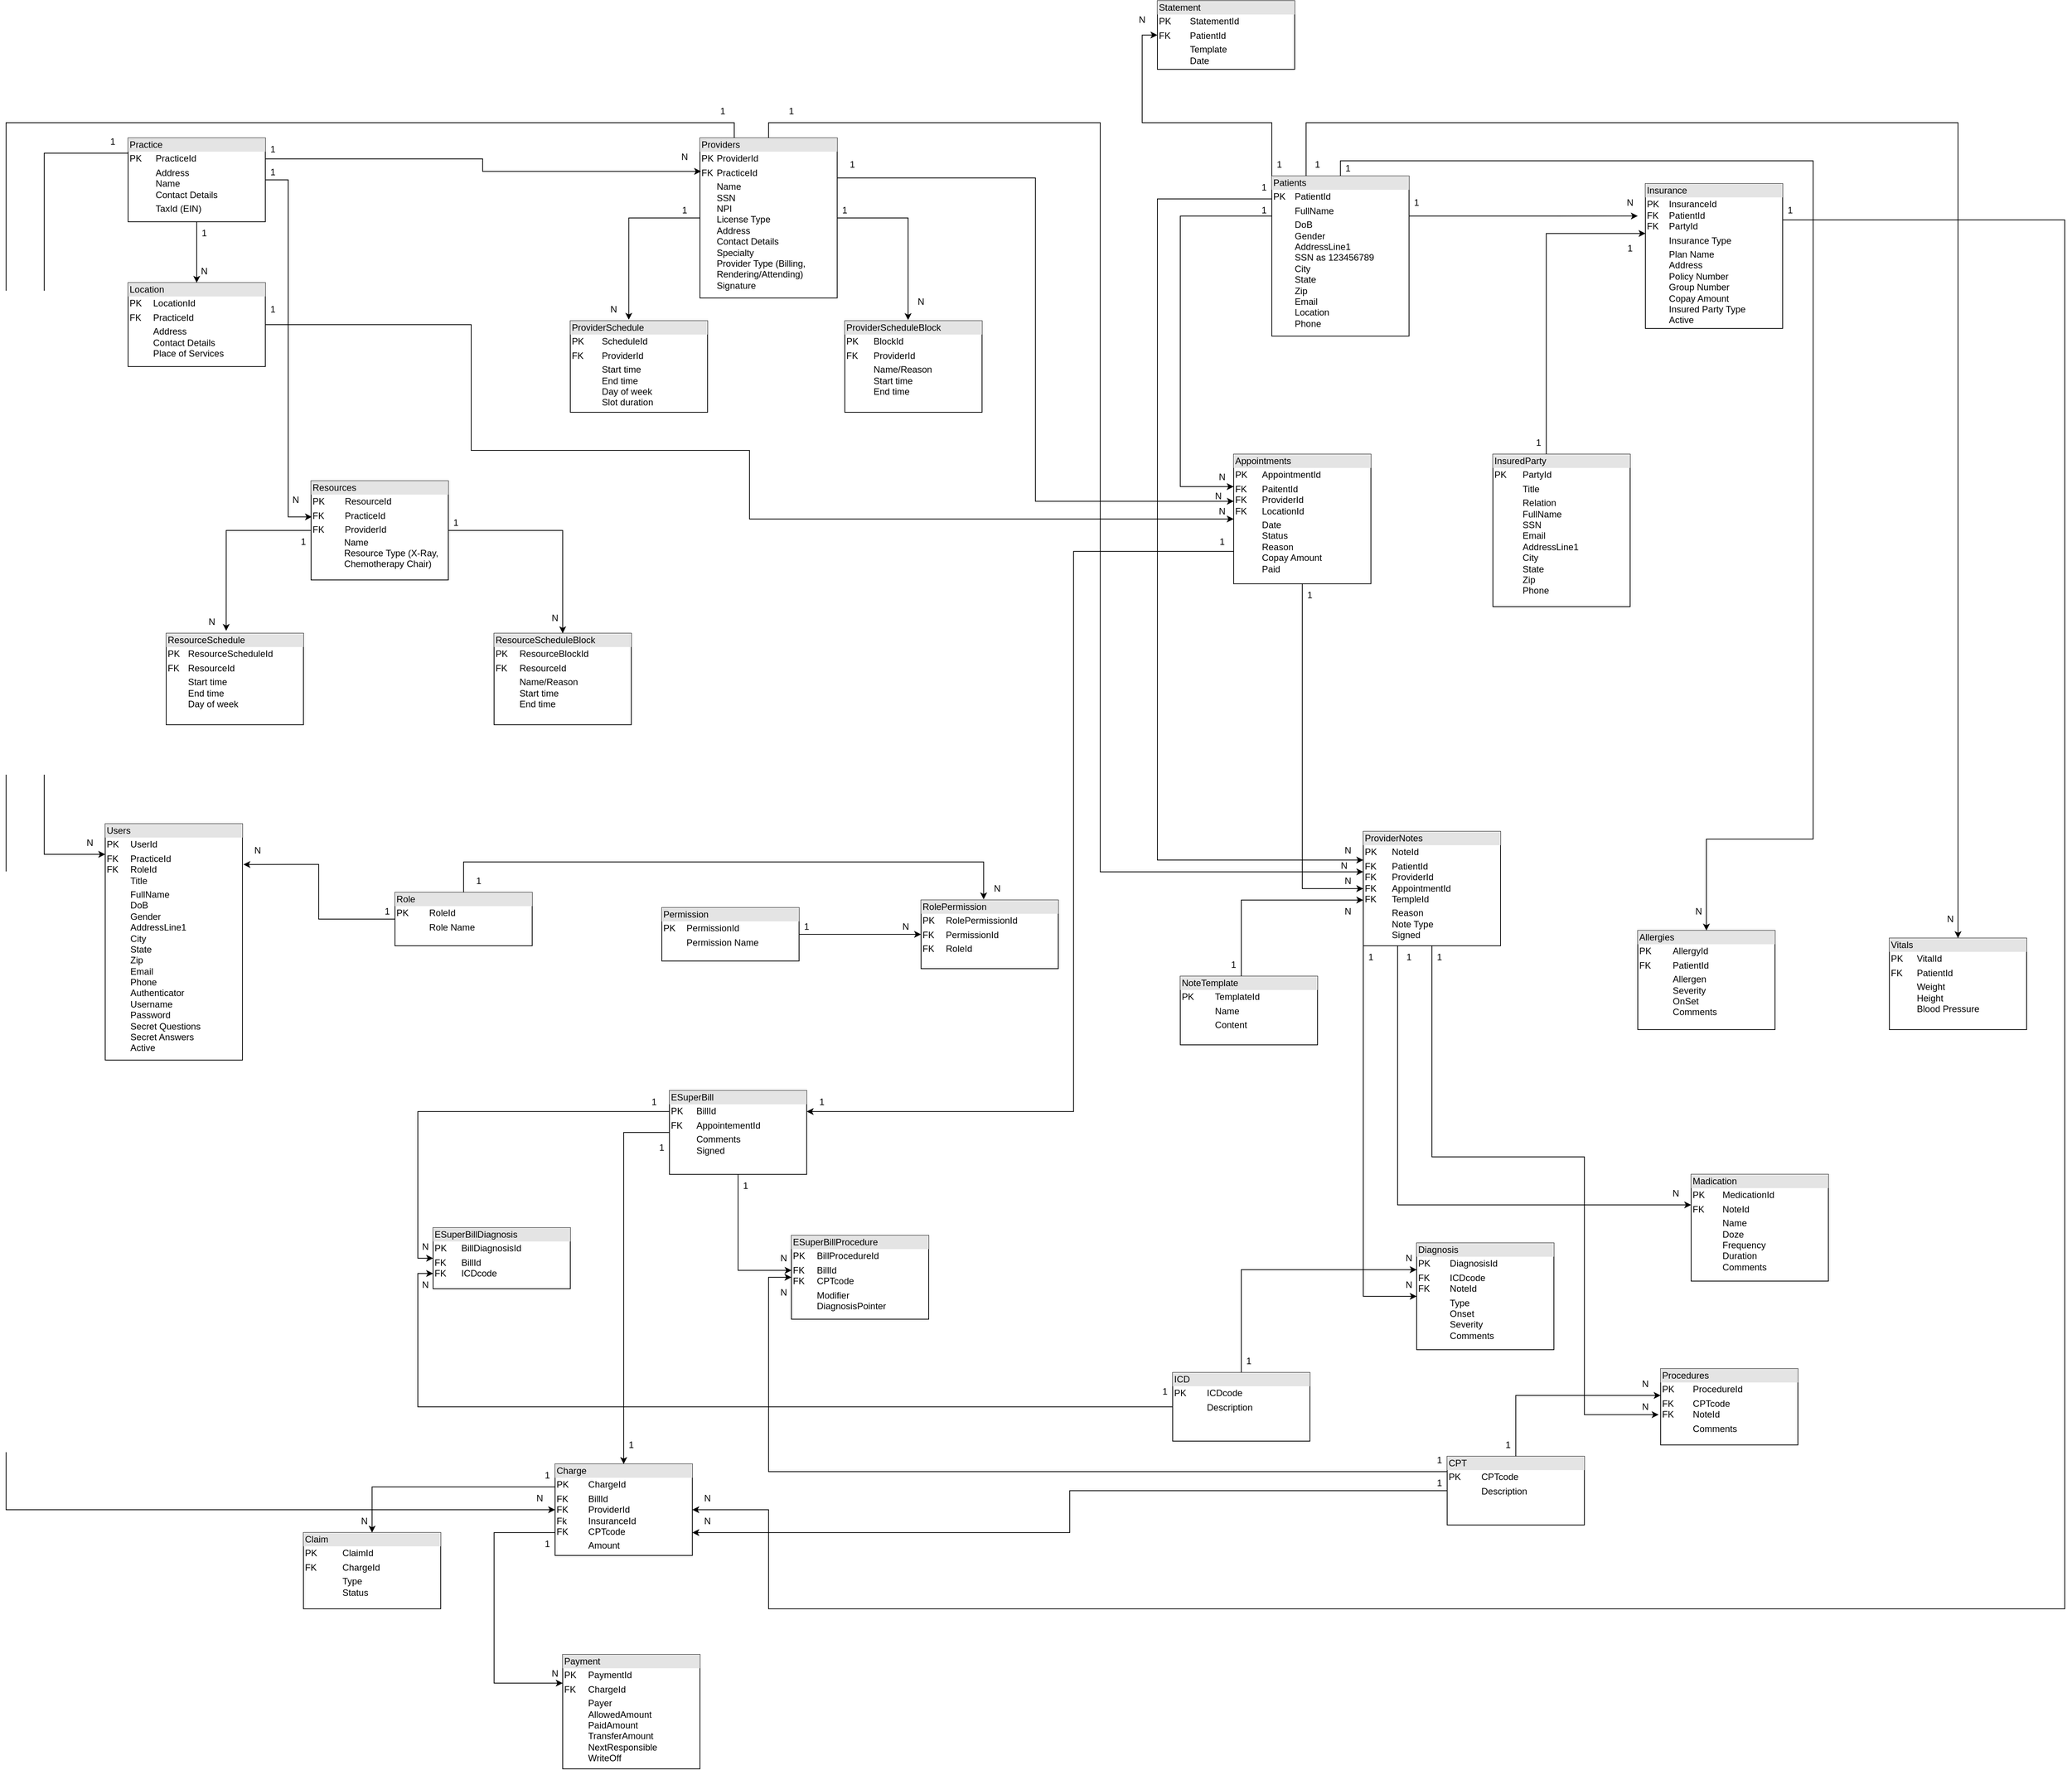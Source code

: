 <mxfile version="28.2.5">
  <diagram name="Page-1" id="KoWV9DS7NFQBK1prDdj2">
    <mxGraphModel dx="3204" dy="2464" grid="1" gridSize="10" guides="1" tooltips="1" connect="1" arrows="1" fold="1" page="1" pageScale="1" pageWidth="827" pageHeight="1169" math="0" shadow="0">
      <root>
        <mxCell id="0" />
        <mxCell id="1" parent="0" />
        <mxCell id="sqzP2XmTnSCcKkN_oTfY-53" value="" style="edgeStyle=orthogonalEdgeStyle;rounded=0;orthogonalLoop=1;jettySize=auto;html=1;" edge="1" parent="1" source="sqzP2XmTnSCcKkN_oTfY-4" target="sqzP2XmTnSCcKkN_oTfY-8">
          <mxGeometry relative="1" as="geometry" />
        </mxCell>
        <mxCell id="sqzP2XmTnSCcKkN_oTfY-65" style="edgeStyle=orthogonalEdgeStyle;rounded=0;orthogonalLoop=1;jettySize=auto;html=1;" edge="1" parent="1" source="sqzP2XmTnSCcKkN_oTfY-4">
          <mxGeometry relative="1" as="geometry">
            <mxPoint x="130" y="850" as="targetPoint" />
            <Array as="points">
              <mxPoint x="50" y="-70" />
              <mxPoint x="50" y="850" />
            </Array>
          </mxGeometry>
        </mxCell>
        <mxCell id="sqzP2XmTnSCcKkN_oTfY-4" value="&lt;div style=&quot;box-sizing: border-box; width: 100%; background: rgb(228, 228, 228); padding: 2px;&quot;&gt;Practice&lt;/div&gt;&lt;table style=&quot;width:100%;font-size:1em;&quot; cellpadding=&quot;2&quot; cellspacing=&quot;0&quot;&gt;&lt;tbody&gt;&lt;tr&gt;&lt;td&gt;PK&lt;/td&gt;&lt;td&gt;PracticeId&lt;/td&gt;&lt;/tr&gt;&lt;tr&gt;&lt;td&gt;&lt;br&gt;&lt;/td&gt;&lt;td&gt;Address&lt;br&gt;Name&lt;br&gt;Contact Details&lt;/td&gt;&lt;/tr&gt;&lt;tr&gt;&lt;td&gt;&lt;/td&gt;&lt;td&gt;TaxId (EIN)&lt;/td&gt;&lt;/tr&gt;&lt;/tbody&gt;&lt;/table&gt;" style="verticalAlign=top;align=left;overflow=fill;html=1;whiteSpace=wrap;" vertex="1" parent="1">
          <mxGeometry x="160" y="-90" width="180" height="110" as="geometry" />
        </mxCell>
        <mxCell id="sqzP2XmTnSCcKkN_oTfY-74" style="edgeStyle=orthogonalEdgeStyle;rounded=0;orthogonalLoop=1;jettySize=auto;html=1;entryX=0;entryY=0.5;entryDx=0;entryDy=0;" edge="1" parent="1" source="sqzP2XmTnSCcKkN_oTfY-8" target="sqzP2XmTnSCcKkN_oTfY-30">
          <mxGeometry relative="1" as="geometry">
            <Array as="points">
              <mxPoint x="610" y="155" />
              <mxPoint x="610" y="320" />
              <mxPoint x="975" y="320" />
              <mxPoint x="975" y="410" />
            </Array>
          </mxGeometry>
        </mxCell>
        <mxCell id="sqzP2XmTnSCcKkN_oTfY-8" value="&lt;div style=&quot;box-sizing: border-box; width: 100%; background: rgb(228, 228, 228); padding: 2px;&quot;&gt;Location&lt;/div&gt;&lt;table style=&quot;width:100%;font-size:1em;&quot; cellpadding=&quot;2&quot; cellspacing=&quot;0&quot;&gt;&lt;tbody&gt;&lt;tr&gt;&lt;td&gt;PK&lt;/td&gt;&lt;td&gt;LocationId&lt;/td&gt;&lt;/tr&gt;&lt;tr&gt;&lt;td&gt;FK&lt;/td&gt;&lt;td&gt;PracticeId&lt;/td&gt;&lt;/tr&gt;&lt;tr&gt;&lt;td&gt;&lt;/td&gt;&lt;td&gt;Address&lt;br&gt;Contact Details&lt;br&gt;Place of Services&lt;/td&gt;&lt;/tr&gt;&lt;/tbody&gt;&lt;/table&gt;" style="verticalAlign=top;align=left;overflow=fill;html=1;whiteSpace=wrap;" vertex="1" parent="1">
          <mxGeometry x="160" y="100" width="180" height="110" as="geometry" />
        </mxCell>
        <mxCell id="sqzP2XmTnSCcKkN_oTfY-56" style="edgeStyle=orthogonalEdgeStyle;rounded=0;orthogonalLoop=1;jettySize=auto;html=1;" edge="1" parent="1" source="sqzP2XmTnSCcKkN_oTfY-9" target="sqzP2XmTnSCcKkN_oTfY-19">
          <mxGeometry relative="1" as="geometry" />
        </mxCell>
        <mxCell id="sqzP2XmTnSCcKkN_oTfY-9" value="&lt;div style=&quot;box-sizing: border-box; width: 100%; background: rgb(228, 228, 228); padding: 2px;&quot;&gt;Resources&lt;/div&gt;&lt;table style=&quot;width:100%;font-size:1em;&quot; cellpadding=&quot;2&quot; cellspacing=&quot;0&quot;&gt;&lt;tbody&gt;&lt;tr&gt;&lt;td&gt;PK&lt;/td&gt;&lt;td&gt;ResourceId&lt;/td&gt;&lt;/tr&gt;&lt;tr&gt;&lt;td&gt;FK&lt;/td&gt;&lt;td&gt;PracticeId&lt;/td&gt;&lt;/tr&gt;&lt;tr&gt;&lt;td&gt;FK&lt;/td&gt;&lt;td&gt;ProviderId&lt;/td&gt;&lt;/tr&gt;&lt;/tbody&gt;&lt;/table&gt;&amp;nbsp; &amp;nbsp; &amp;nbsp; &amp;nbsp; &amp;nbsp; &amp;nbsp; &amp;nbsp;Name&lt;div&gt;&amp;nbsp; &amp;nbsp; &amp;nbsp; &amp;nbsp; &amp;nbsp; &amp;nbsp; &amp;nbsp;Resource Type (X-Ray,&lt;br&gt;&amp;nbsp; &amp;nbsp; &amp;nbsp; &amp;nbsp; &amp;nbsp; &amp;nbsp; &amp;nbsp;Chemotherapy Chair)&lt;/div&gt;" style="verticalAlign=top;align=left;overflow=fill;html=1;whiteSpace=wrap;" vertex="1" parent="1">
          <mxGeometry x="400" y="360" width="180" height="130" as="geometry" />
        </mxCell>
        <mxCell id="sqzP2XmTnSCcKkN_oTfY-111" style="edgeStyle=orthogonalEdgeStyle;rounded=0;orthogonalLoop=1;jettySize=auto;html=1;exitX=0.25;exitY=0;exitDx=0;exitDy=0;entryX=0;entryY=0.5;entryDx=0;entryDy=0;" edge="1" parent="1" source="sqzP2XmTnSCcKkN_oTfY-10" target="sqzP2XmTnSCcKkN_oTfY-48">
          <mxGeometry relative="1" as="geometry">
            <Array as="points">
              <mxPoint x="955" y="-110" />
              <mxPoint y="-110" />
              <mxPoint y="1710" />
            </Array>
          </mxGeometry>
        </mxCell>
        <mxCell id="sqzP2XmTnSCcKkN_oTfY-10" value="&lt;div style=&quot;box-sizing: border-box; width: 100%; background: rgb(228, 228, 228); padding: 2px;&quot;&gt;Providers&lt;/div&gt;&lt;table style=&quot;width:100%;font-size:1em;&quot; cellpadding=&quot;2&quot; cellspacing=&quot;0&quot;&gt;&lt;tbody&gt;&lt;tr&gt;&lt;td&gt;PK&lt;/td&gt;&lt;td&gt;ProviderId&lt;/td&gt;&lt;/tr&gt;&lt;tr&gt;&lt;td&gt;FK&lt;/td&gt;&lt;td&gt;PracticeId&lt;/td&gt;&lt;/tr&gt;&lt;tr&gt;&lt;td&gt;&lt;br&gt;&lt;/td&gt;&lt;td&gt;Name&lt;br&gt;SSN&lt;br&gt;NPI&lt;br&gt;License Type&lt;br&gt;Address&lt;br&gt;Contact Details&lt;br&gt;Specialty&lt;br&gt;Provider Type (Billing, &lt;br&gt;Rendering/Attending)&lt;br&gt;Signature&lt;br&gt;&lt;table style=&quot;font-size: 1em; width: 180px;&quot; cellpadding=&quot;2&quot; cellspacing=&quot;0&quot;&gt;&lt;tbody&gt;&lt;tr&gt;&lt;td&gt;&lt;br&gt;&lt;/td&gt;&lt;/tr&gt;&lt;tr&gt;&lt;td&gt;&lt;/td&gt;&lt;td&gt;&lt;br&gt;&lt;/td&gt;&lt;/tr&gt;&lt;/tbody&gt;&lt;/table&gt;&lt;/td&gt;&lt;/tr&gt;&lt;/tbody&gt;&lt;/table&gt;" style="verticalAlign=top;align=left;overflow=fill;html=1;whiteSpace=wrap;" vertex="1" parent="1">
          <mxGeometry x="910" y="-90" width="180" height="210" as="geometry" />
        </mxCell>
        <mxCell id="sqzP2XmTnSCcKkN_oTfY-12" value="&lt;div style=&quot;box-sizing: border-box; width: 100%; background: rgb(228, 228, 228); padding: 2px;&quot;&gt;ProviderSchedule&lt;/div&gt;&lt;table style=&quot;width:100%;font-size:1em;&quot; cellpadding=&quot;2&quot; cellspacing=&quot;0&quot;&gt;&lt;tbody&gt;&lt;tr&gt;&lt;td&gt;PK&lt;/td&gt;&lt;td&gt;ScheduleId&lt;/td&gt;&lt;/tr&gt;&lt;tr&gt;&lt;td&gt;FK&lt;/td&gt;&lt;td&gt;ProviderId&lt;/td&gt;&lt;/tr&gt;&lt;tr&gt;&lt;td&gt;&lt;/td&gt;&lt;td&gt;Start time&lt;br&gt;End time&lt;br&gt;Day of week&lt;br&gt;Slot duration&lt;br&gt;&lt;br&gt;&lt;/td&gt;&lt;/tr&gt;&lt;/tbody&gt;&lt;/table&gt;" style="verticalAlign=top;align=left;overflow=fill;html=1;whiteSpace=wrap;" vertex="1" parent="1">
          <mxGeometry x="740" y="150" width="180" height="120" as="geometry" />
        </mxCell>
        <mxCell id="sqzP2XmTnSCcKkN_oTfY-13" value="&lt;div style=&quot;box-sizing: border-box; width: 100%; background: rgb(228, 228, 228); padding: 2px;&quot;&gt;ProviderScheduleBlock&lt;/div&gt;&lt;table style=&quot;width:100%;font-size:1em;&quot; cellpadding=&quot;2&quot; cellspacing=&quot;0&quot;&gt;&lt;tbody&gt;&lt;tr&gt;&lt;td&gt;PK&lt;/td&gt;&lt;td&gt;BlockId&lt;/td&gt;&lt;/tr&gt;&lt;tr&gt;&lt;td&gt;FK&lt;/td&gt;&lt;td&gt;ProviderId&lt;/td&gt;&lt;/tr&gt;&lt;tr&gt;&lt;td&gt;&lt;/td&gt;&lt;td&gt;Name/Reason&lt;br&gt;Start time&lt;br&gt;End time&lt;br&gt;&lt;br&gt;&lt;/td&gt;&lt;/tr&gt;&lt;/tbody&gt;&lt;/table&gt;" style="verticalAlign=top;align=left;overflow=fill;html=1;whiteSpace=wrap;" vertex="1" parent="1">
          <mxGeometry x="1100" y="150" width="180" height="120" as="geometry" />
        </mxCell>
        <mxCell id="sqzP2XmTnSCcKkN_oTfY-14" value="&lt;div style=&quot;box-sizing: border-box; width: 100%; background: rgb(228, 228, 228); padding: 2px;&quot;&gt;ResourceSchedule&lt;/div&gt;&lt;table style=&quot;width:100%;font-size:1em;&quot; cellpadding=&quot;2&quot; cellspacing=&quot;0&quot;&gt;&lt;tbody&gt;&lt;tr&gt;&lt;td&gt;PK&lt;/td&gt;&lt;td&gt;ResourceScheduleId&lt;/td&gt;&lt;/tr&gt;&lt;tr&gt;&lt;td&gt;FK&lt;/td&gt;&lt;td&gt;ResourceId&lt;/td&gt;&lt;/tr&gt;&lt;tr&gt;&lt;td&gt;&lt;/td&gt;&lt;td&gt;Start time&lt;br&gt;End time&lt;br&gt;Day of week&lt;br&gt;&lt;br&gt;&lt;/td&gt;&lt;/tr&gt;&lt;/tbody&gt;&lt;/table&gt;" style="verticalAlign=top;align=left;overflow=fill;html=1;whiteSpace=wrap;" vertex="1" parent="1">
          <mxGeometry x="210" y="560" width="180" height="120" as="geometry" />
        </mxCell>
        <mxCell id="sqzP2XmTnSCcKkN_oTfY-19" value="&lt;div style=&quot;box-sizing: border-box; width: 100%; background: rgb(228, 228, 228); padding: 2px;&quot;&gt;ResourceScheduleBlock&lt;/div&gt;&lt;table style=&quot;width:100%;font-size:1em;&quot; cellpadding=&quot;2&quot; cellspacing=&quot;0&quot;&gt;&lt;tbody&gt;&lt;tr&gt;&lt;td&gt;PK&lt;/td&gt;&lt;td&gt;ResourceBlockId&lt;/td&gt;&lt;/tr&gt;&lt;tr&gt;&lt;td&gt;FK&lt;/td&gt;&lt;td&gt;ResourceId&lt;/td&gt;&lt;/tr&gt;&lt;tr&gt;&lt;td&gt;&lt;/td&gt;&lt;td&gt;Name/Reason&lt;br&gt;Start time&lt;br&gt;End time&lt;br&gt;&lt;br&gt;&lt;/td&gt;&lt;/tr&gt;&lt;/tbody&gt;&lt;/table&gt;" style="verticalAlign=top;align=left;overflow=fill;html=1;whiteSpace=wrap;" vertex="1" parent="1">
          <mxGeometry x="640" y="560" width="180" height="120" as="geometry" />
        </mxCell>
        <mxCell id="sqzP2XmTnSCcKkN_oTfY-20" value="&lt;div style=&quot;box-sizing: border-box; width: 100%; background: rgb(228, 228, 228); padding: 2px;&quot;&gt;Role&lt;/div&gt;&lt;table style=&quot;width:100%;font-size:1em;&quot; cellpadding=&quot;2&quot; cellspacing=&quot;0&quot;&gt;&lt;tbody&gt;&lt;tr&gt;&lt;td&gt;PK&lt;/td&gt;&lt;td&gt;RoleId&lt;/td&gt;&lt;/tr&gt;&lt;tr&gt;&lt;td&gt;&lt;br&gt;&lt;/td&gt;&lt;td&gt;Role Name&lt;/td&gt;&lt;/tr&gt;&lt;tr&gt;&lt;td&gt;&lt;/td&gt;&lt;td&gt;&lt;br&gt;&lt;/td&gt;&lt;/tr&gt;&lt;/tbody&gt;&lt;/table&gt;" style="verticalAlign=top;align=left;overflow=fill;html=1;whiteSpace=wrap;" vertex="1" parent="1">
          <mxGeometry x="510" y="900" width="180" height="70" as="geometry" />
        </mxCell>
        <mxCell id="sqzP2XmTnSCcKkN_oTfY-24" value="&lt;div style=&quot;box-sizing: border-box; width: 100%; background: rgb(228, 228, 228); padding: 2px;&quot;&gt;Users&lt;/div&gt;&lt;table style=&quot;width:100%;font-size:1em;&quot; cellpadding=&quot;2&quot; cellspacing=&quot;0&quot;&gt;&lt;tbody&gt;&lt;tr&gt;&lt;td&gt;PK&lt;/td&gt;&lt;td&gt;UserId&lt;br&gt;&lt;/td&gt;&lt;/tr&gt;&lt;tr&gt;&lt;td&gt;FK&lt;br&gt;FK&lt;br&gt;&lt;br&gt;&lt;/td&gt;&lt;td&gt;PracticeId&lt;br&gt;RoleId&lt;br&gt;Title&lt;/td&gt;&lt;/tr&gt;&lt;tr&gt;&lt;td&gt;&lt;/td&gt;&lt;td&gt;FullName&lt;br&gt;DoB&lt;br&gt;Gender&lt;br&gt;AddressLine1&lt;br&gt;City&lt;br&gt;State&lt;br&gt;Zip&lt;br&gt;Email&lt;br&gt;Phone&lt;br&gt;Authenticator&lt;br&gt;Username&lt;br&gt;Password&lt;br&gt;Secret Questions&lt;br&gt;Secret Answers&lt;br&gt;Active&lt;br&gt;&lt;br&gt;&lt;/td&gt;&lt;/tr&gt;&lt;/tbody&gt;&lt;/table&gt;" style="verticalAlign=top;align=left;overflow=fill;html=1;whiteSpace=wrap;" vertex="1" parent="1">
          <mxGeometry x="130" y="810" width="180" height="310" as="geometry" />
        </mxCell>
        <mxCell id="sqzP2XmTnSCcKkN_oTfY-59" style="edgeStyle=orthogonalEdgeStyle;rounded=0;orthogonalLoop=1;jettySize=auto;html=1;entryX=0;entryY=0.5;entryDx=0;entryDy=0;" edge="1" parent="1" source="sqzP2XmTnSCcKkN_oTfY-25" target="sqzP2XmTnSCcKkN_oTfY-26">
          <mxGeometry relative="1" as="geometry" />
        </mxCell>
        <mxCell id="sqzP2XmTnSCcKkN_oTfY-25" value="&lt;div style=&quot;box-sizing: border-box; width: 100%; background: rgb(228, 228, 228); padding: 2px;&quot;&gt;Permission&lt;/div&gt;&lt;table style=&quot;width:100%;font-size:1em;&quot; cellpadding=&quot;2&quot; cellspacing=&quot;0&quot;&gt;&lt;tbody&gt;&lt;tr&gt;&lt;td&gt;PK&lt;/td&gt;&lt;td&gt;PermissionId&lt;/td&gt;&lt;/tr&gt;&lt;tr&gt;&lt;td&gt;&lt;br&gt;&lt;/td&gt;&lt;td&gt;Permission Name&lt;/td&gt;&lt;/tr&gt;&lt;tr&gt;&lt;td&gt;&lt;/td&gt;&lt;td&gt;&lt;br&gt;&lt;/td&gt;&lt;/tr&gt;&lt;/tbody&gt;&lt;/table&gt;" style="verticalAlign=top;align=left;overflow=fill;html=1;whiteSpace=wrap;" vertex="1" parent="1">
          <mxGeometry x="860" y="920" width="180" height="70" as="geometry" />
        </mxCell>
        <mxCell id="sqzP2XmTnSCcKkN_oTfY-26" value="&lt;div style=&quot;box-sizing: border-box; width: 100%; background: rgb(228, 228, 228); padding: 2px;&quot;&gt;RolePermission&lt;/div&gt;&lt;table style=&quot;width:100%;font-size:1em;&quot; cellpadding=&quot;2&quot; cellspacing=&quot;0&quot;&gt;&lt;tbody&gt;&lt;tr&gt;&lt;td&gt;PK&lt;/td&gt;&lt;td&gt;RolePermissionId&lt;/td&gt;&lt;/tr&gt;&lt;tr&gt;&lt;td&gt;FK&lt;/td&gt;&lt;td&gt;PermissionId&lt;/td&gt;&lt;/tr&gt;&lt;tr&gt;&lt;td&gt;FK&lt;/td&gt;&lt;td&gt;RoleId&lt;/td&gt;&lt;/tr&gt;&lt;/tbody&gt;&lt;/table&gt;" style="verticalAlign=top;align=left;overflow=fill;html=1;whiteSpace=wrap;" vertex="1" parent="1">
          <mxGeometry x="1200" y="910" width="180" height="90" as="geometry" />
        </mxCell>
        <mxCell id="sqzP2XmTnSCcKkN_oTfY-68" style="edgeStyle=orthogonalEdgeStyle;rounded=0;orthogonalLoop=1;jettySize=auto;html=1;exitX=1;exitY=0.25;exitDx=0;exitDy=0;" edge="1" parent="1" source="sqzP2XmTnSCcKkN_oTfY-28">
          <mxGeometry relative="1" as="geometry">
            <mxPoint x="2140" y="12.429" as="targetPoint" />
          </mxGeometry>
        </mxCell>
        <mxCell id="sqzP2XmTnSCcKkN_oTfY-78" style="edgeStyle=orthogonalEdgeStyle;rounded=0;orthogonalLoop=1;jettySize=auto;html=1;exitX=0;exitY=0.25;exitDx=0;exitDy=0;entryX=0;entryY=0.25;entryDx=0;entryDy=0;" edge="1" parent="1" source="sqzP2XmTnSCcKkN_oTfY-28" target="sqzP2XmTnSCcKkN_oTfY-30">
          <mxGeometry relative="1" as="geometry">
            <Array as="points">
              <mxPoint x="1540" y="13" />
              <mxPoint x="1540" y="368" />
            </Array>
          </mxGeometry>
        </mxCell>
        <mxCell id="sqzP2XmTnSCcKkN_oTfY-79" style="edgeStyle=orthogonalEdgeStyle;rounded=0;orthogonalLoop=1;jettySize=auto;html=1;exitX=0.5;exitY=0;exitDx=0;exitDy=0;" edge="1" parent="1" source="sqzP2XmTnSCcKkN_oTfY-28" target="sqzP2XmTnSCcKkN_oTfY-33">
          <mxGeometry relative="1" as="geometry">
            <Array as="points">
              <mxPoint x="1750" y="-60" />
              <mxPoint x="2370" y="-60" />
              <mxPoint x="2370" y="830" />
              <mxPoint x="2230" y="830" />
            </Array>
          </mxGeometry>
        </mxCell>
        <mxCell id="sqzP2XmTnSCcKkN_oTfY-85" style="edgeStyle=orthogonalEdgeStyle;rounded=0;orthogonalLoop=1;jettySize=auto;html=1;exitX=0;exitY=0;exitDx=0;exitDy=0;entryX=0;entryY=0.25;entryDx=0;entryDy=0;" edge="1" parent="1" source="sqzP2XmTnSCcKkN_oTfY-28" target="sqzP2XmTnSCcKkN_oTfY-36">
          <mxGeometry relative="1" as="geometry">
            <mxPoint x="1470" y="360" as="targetPoint" />
            <Array as="points">
              <mxPoint x="1660" y="-10" />
              <mxPoint x="1510" y="-10" />
              <mxPoint x="1510" y="858" />
            </Array>
          </mxGeometry>
        </mxCell>
        <mxCell id="sqzP2XmTnSCcKkN_oTfY-86" style="edgeStyle=orthogonalEdgeStyle;rounded=0;orthogonalLoop=1;jettySize=auto;html=1;exitX=0.25;exitY=0;exitDx=0;exitDy=0;entryX=0.5;entryY=0;entryDx=0;entryDy=0;" edge="1" parent="1" source="sqzP2XmTnSCcKkN_oTfY-28" target="sqzP2XmTnSCcKkN_oTfY-34">
          <mxGeometry relative="1" as="geometry">
            <Array as="points">
              <mxPoint x="1705" y="-110" />
              <mxPoint x="2560" y="-110" />
            </Array>
          </mxGeometry>
        </mxCell>
        <mxCell id="sqzP2XmTnSCcKkN_oTfY-117" style="edgeStyle=orthogonalEdgeStyle;rounded=0;orthogonalLoop=1;jettySize=auto;html=1;exitX=0;exitY=0;exitDx=0;exitDy=0;entryX=0;entryY=0.5;entryDx=0;entryDy=0;" edge="1" parent="1" source="sqzP2XmTnSCcKkN_oTfY-28" target="sqzP2XmTnSCcKkN_oTfY-52">
          <mxGeometry relative="1" as="geometry" />
        </mxCell>
        <mxCell id="sqzP2XmTnSCcKkN_oTfY-28" value="&lt;div style=&quot;box-sizing: border-box; width: 100%; background: rgb(228, 228, 228); padding: 2px;&quot;&gt;Patients&lt;/div&gt;&lt;table style=&quot;width:100%;font-size:1em;&quot; cellpadding=&quot;2&quot; cellspacing=&quot;0&quot;&gt;&lt;tbody&gt;&lt;tr&gt;&lt;td&gt;PK&lt;/td&gt;&lt;td&gt;PatientId&lt;/td&gt;&lt;/tr&gt;&lt;tr&gt;&lt;td&gt;&lt;br&gt;&lt;/td&gt;&lt;td&gt;FullName&lt;/td&gt;&lt;/tr&gt;&lt;tr&gt;&lt;td&gt;&lt;/td&gt;&lt;td&gt;DoB&lt;br&gt;Gender&lt;br&gt;AddressLine1&lt;br&gt;SSN as 123456789&lt;br&gt;City&lt;br&gt;State&lt;br&gt;Zip&lt;br&gt;Email&lt;br&gt;Location&lt;br&gt;Phone&lt;/td&gt;&lt;/tr&gt;&lt;/tbody&gt;&lt;/table&gt;" style="verticalAlign=top;align=left;overflow=fill;html=1;whiteSpace=wrap;" vertex="1" parent="1">
          <mxGeometry x="1660" y="-40" width="180" height="210" as="geometry" />
        </mxCell>
        <mxCell id="sqzP2XmTnSCcKkN_oTfY-115" style="edgeStyle=orthogonalEdgeStyle;rounded=0;orthogonalLoop=1;jettySize=auto;html=1;exitX=1;exitY=0.25;exitDx=0;exitDy=0;entryX=1;entryY=0.5;entryDx=0;entryDy=0;" edge="1" parent="1" source="sqzP2XmTnSCcKkN_oTfY-29" target="sqzP2XmTnSCcKkN_oTfY-48">
          <mxGeometry relative="1" as="geometry">
            <Array as="points">
              <mxPoint x="2700" y="18" />
              <mxPoint x="2700" y="1840" />
              <mxPoint x="1000" y="1840" />
              <mxPoint x="1000" y="1710" />
            </Array>
          </mxGeometry>
        </mxCell>
        <mxCell id="sqzP2XmTnSCcKkN_oTfY-29" value="&lt;div style=&quot;box-sizing: border-box; width: 100%; background: rgb(228, 228, 228); padding: 2px;&quot;&gt;Insurance&lt;/div&gt;&lt;table style=&quot;width:100%;font-size:1em;&quot; cellpadding=&quot;2&quot; cellspacing=&quot;0&quot;&gt;&lt;tbody&gt;&lt;tr&gt;&lt;td&gt;PK&lt;br&gt;FK&lt;br&gt;FK&lt;/td&gt;&lt;td&gt;InsuranceId&lt;br&gt;PatientId&lt;br&gt;PartyId&lt;/td&gt;&lt;/tr&gt;&lt;tr&gt;&lt;td&gt;&lt;br&gt;&lt;/td&gt;&lt;td&gt;Insurance Type&lt;/td&gt;&lt;/tr&gt;&lt;tr&gt;&lt;td&gt;&lt;/td&gt;&lt;td&gt;Plan Name&lt;br&gt;Address&lt;br&gt;Policy Number&lt;br&gt;Group Number&lt;br&gt;Copay Amount&lt;br&gt;Insured Party Type&lt;br&gt;Active&lt;/td&gt;&lt;/tr&gt;&lt;/tbody&gt;&lt;/table&gt;" style="verticalAlign=top;align=left;overflow=fill;html=1;whiteSpace=wrap;" vertex="1" parent="1">
          <mxGeometry x="2150" y="-30" width="180" height="190" as="geometry" />
        </mxCell>
        <mxCell id="sqzP2XmTnSCcKkN_oTfY-81" style="edgeStyle=orthogonalEdgeStyle;rounded=0;orthogonalLoop=1;jettySize=auto;html=1;entryX=0;entryY=0.5;entryDx=0;entryDy=0;" edge="1" parent="1" source="sqzP2XmTnSCcKkN_oTfY-30" target="sqzP2XmTnSCcKkN_oTfY-36">
          <mxGeometry relative="1" as="geometry" />
        </mxCell>
        <mxCell id="sqzP2XmTnSCcKkN_oTfY-103" style="edgeStyle=orthogonalEdgeStyle;rounded=0;orthogonalLoop=1;jettySize=auto;html=1;exitX=0;exitY=0.75;exitDx=0;exitDy=0;entryX=1;entryY=0.25;entryDx=0;entryDy=0;" edge="1" parent="1" source="sqzP2XmTnSCcKkN_oTfY-30" target="sqzP2XmTnSCcKkN_oTfY-44">
          <mxGeometry relative="1" as="geometry">
            <Array as="points">
              <mxPoint x="1400" y="453" />
              <mxPoint x="1400" y="1187" />
            </Array>
          </mxGeometry>
        </mxCell>
        <mxCell id="sqzP2XmTnSCcKkN_oTfY-30" value="&lt;div style=&quot;box-sizing: border-box; width: 100%; background: rgb(228, 228, 228); padding: 2px;&quot;&gt;Appointments&lt;/div&gt;&lt;table style=&quot;width:100%;font-size:1em;&quot; cellpadding=&quot;2&quot; cellspacing=&quot;0&quot;&gt;&lt;tbody&gt;&lt;tr&gt;&lt;td&gt;PK&lt;/td&gt;&lt;td&gt;AppointmentId&lt;/td&gt;&lt;/tr&gt;&lt;tr&gt;&lt;td&gt;FK&lt;br&gt;FK&lt;br&gt;FK&lt;/td&gt;&lt;td&gt;PaitentId&lt;br&gt;ProviderId&lt;br&gt;LocationId&lt;/td&gt;&lt;/tr&gt;&lt;tr&gt;&lt;td&gt;&lt;/td&gt;&lt;td&gt;Date&lt;br&gt;Status&lt;br&gt;Reason&lt;br&gt;Copay Amount&lt;br&gt;Paid&lt;br&gt;&lt;br&gt;&lt;/td&gt;&lt;/tr&gt;&lt;/tbody&gt;&lt;/table&gt;" style="verticalAlign=top;align=left;overflow=fill;html=1;whiteSpace=wrap;" vertex="1" parent="1">
          <mxGeometry x="1610" y="325" width="180" height="170" as="geometry" />
        </mxCell>
        <mxCell id="sqzP2XmTnSCcKkN_oTfY-31" value="&lt;div style=&quot;box-sizing: border-box; width: 100%; background: rgb(228, 228, 228); padding: 2px;&quot;&gt;InsuredParty&lt;/div&gt;&lt;table style=&quot;width:100%;font-size:1em;&quot; cellpadding=&quot;2&quot; cellspacing=&quot;0&quot;&gt;&lt;tbody&gt;&lt;tr&gt;&lt;td&gt;PK&lt;/td&gt;&lt;td&gt;PartyId&lt;/td&gt;&lt;/tr&gt;&lt;tr&gt;&lt;td&gt;&lt;br&gt;&lt;/td&gt;&lt;td&gt;Title&lt;/td&gt;&lt;/tr&gt;&lt;tr&gt;&lt;td&gt;&lt;/td&gt;&lt;td&gt;Relation&lt;br&gt;FullName&lt;br&gt;SSN&lt;br&gt;Email&lt;br&gt;AddressLine1&lt;br&gt;City&lt;br&gt;State&lt;br&gt;Zip&lt;br&gt;Phone&lt;/td&gt;&lt;/tr&gt;&lt;/tbody&gt;&lt;/table&gt;" style="verticalAlign=top;align=left;overflow=fill;html=1;whiteSpace=wrap;" vertex="1" parent="1">
          <mxGeometry x="1950" y="325" width="180" height="200" as="geometry" />
        </mxCell>
        <mxCell id="sqzP2XmTnSCcKkN_oTfY-33" value="&lt;div style=&quot;box-sizing: border-box; width: 100%; background: rgb(228, 228, 228); padding: 2px;&quot;&gt;Allergies&lt;/div&gt;&lt;table style=&quot;width:100%;font-size:1em;&quot; cellpadding=&quot;2&quot; cellspacing=&quot;0&quot;&gt;&lt;tbody&gt;&lt;tr&gt;&lt;td&gt;PK&lt;/td&gt;&lt;td&gt;AllergyId&lt;/td&gt;&lt;/tr&gt;&lt;tr&gt;&lt;td&gt;FK&lt;/td&gt;&lt;td&gt;PatientId&lt;/td&gt;&lt;/tr&gt;&lt;tr&gt;&lt;td&gt;&lt;/td&gt;&lt;td&gt;Allergen&lt;br&gt;Severity&lt;br&gt;OnSet&lt;br&gt;Comments&lt;/td&gt;&lt;/tr&gt;&lt;/tbody&gt;&lt;/table&gt;" style="verticalAlign=top;align=left;overflow=fill;html=1;whiteSpace=wrap;" vertex="1" parent="1">
          <mxGeometry x="2140" y="950" width="180" height="130" as="geometry" />
        </mxCell>
        <mxCell id="sqzP2XmTnSCcKkN_oTfY-34" value="&lt;div style=&quot;box-sizing: border-box; width: 100%; background: rgb(228, 228, 228); padding: 2px;&quot;&gt;Vitals&lt;/div&gt;&lt;table style=&quot;width:100%;font-size:1em;&quot; cellpadding=&quot;2&quot; cellspacing=&quot;0&quot;&gt;&lt;tbody&gt;&lt;tr&gt;&lt;td&gt;PK&lt;/td&gt;&lt;td&gt;VitalId&lt;/td&gt;&lt;/tr&gt;&lt;tr&gt;&lt;td&gt;FK&lt;/td&gt;&lt;td&gt;PatientId&lt;/td&gt;&lt;/tr&gt;&lt;tr&gt;&lt;td&gt;&lt;/td&gt;&lt;td&gt;Weight&lt;br&gt;Height&lt;br&gt;Blood Pressure&lt;/td&gt;&lt;/tr&gt;&lt;/tbody&gt;&lt;/table&gt;" style="verticalAlign=top;align=left;overflow=fill;html=1;whiteSpace=wrap;" vertex="1" parent="1">
          <mxGeometry x="2470" y="960" width="180" height="120" as="geometry" />
        </mxCell>
        <mxCell id="sqzP2XmTnSCcKkN_oTfY-35" value="&lt;div style=&quot;box-sizing: border-box; width: 100%; background: rgb(228, 228, 228); padding: 2px;&quot;&gt;NoteTemplate&lt;/div&gt;&lt;table style=&quot;width:100%;font-size:1em;&quot; cellpadding=&quot;2&quot; cellspacing=&quot;0&quot;&gt;&lt;tbody&gt;&lt;tr&gt;&lt;td&gt;PK&lt;/td&gt;&lt;td&gt;TemplateId&lt;/td&gt;&lt;/tr&gt;&lt;tr&gt;&lt;td&gt;&lt;br&gt;&lt;/td&gt;&lt;td&gt;Name&lt;/td&gt;&lt;/tr&gt;&lt;tr&gt;&lt;td&gt;&lt;/td&gt;&lt;td&gt;Content&lt;/td&gt;&lt;/tr&gt;&lt;/tbody&gt;&lt;/table&gt;" style="verticalAlign=top;align=left;overflow=fill;html=1;whiteSpace=wrap;" vertex="1" parent="1">
          <mxGeometry x="1540" y="1010" width="180" height="90" as="geometry" />
        </mxCell>
        <mxCell id="sqzP2XmTnSCcKkN_oTfY-90" style="edgeStyle=orthogonalEdgeStyle;rounded=0;orthogonalLoop=1;jettySize=auto;html=1;exitX=0;exitY=1;exitDx=0;exitDy=0;entryX=0;entryY=0.5;entryDx=0;entryDy=0;" edge="1" parent="1" source="sqzP2XmTnSCcKkN_oTfY-36" target="sqzP2XmTnSCcKkN_oTfY-37">
          <mxGeometry relative="1" as="geometry" />
        </mxCell>
        <mxCell id="sqzP2XmTnSCcKkN_oTfY-92" style="edgeStyle=orthogonalEdgeStyle;rounded=0;orthogonalLoop=1;jettySize=auto;html=1;exitX=0.25;exitY=1;exitDx=0;exitDy=0;entryX=0;entryY=0.286;entryDx=0;entryDy=0;entryPerimeter=0;" edge="1" parent="1" source="sqzP2XmTnSCcKkN_oTfY-36" target="sqzP2XmTnSCcKkN_oTfY-43">
          <mxGeometry relative="1" as="geometry" />
        </mxCell>
        <mxCell id="sqzP2XmTnSCcKkN_oTfY-96" style="edgeStyle=orthogonalEdgeStyle;rounded=0;orthogonalLoop=1;jettySize=auto;html=1;exitX=0.5;exitY=1;exitDx=0;exitDy=0;entryX=-0.015;entryY=0.603;entryDx=0;entryDy=0;entryPerimeter=0;" edge="1" parent="1" source="sqzP2XmTnSCcKkN_oTfY-36" target="sqzP2XmTnSCcKkN_oTfY-39">
          <mxGeometry relative="1" as="geometry">
            <mxPoint x="2150" y="1570" as="targetPoint" />
            <Array as="points">
              <mxPoint x="1870" y="1247" />
              <mxPoint x="2070" y="1247" />
              <mxPoint x="2070" y="1585" />
            </Array>
          </mxGeometry>
        </mxCell>
        <mxCell id="sqzP2XmTnSCcKkN_oTfY-36" value="&lt;div style=&quot;box-sizing: border-box; width: 100%; background: rgb(228, 228, 228); padding: 2px;&quot;&gt;ProviderNotes&lt;/div&gt;&lt;table style=&quot;width:100%;font-size:1em;&quot; cellpadding=&quot;2&quot; cellspacing=&quot;0&quot;&gt;&lt;tbody&gt;&lt;tr&gt;&lt;td&gt;PK&lt;/td&gt;&lt;td&gt;NoteId&lt;/td&gt;&lt;/tr&gt;&lt;tr&gt;&lt;td&gt;FK&lt;br&gt;FK&lt;br&gt;FK&lt;br&gt;FK&lt;/td&gt;&lt;td&gt;PatientId&lt;br&gt;ProviderId&lt;br&gt;AppointmentId&lt;br&gt;TempleId&lt;/td&gt;&lt;/tr&gt;&lt;tr&gt;&lt;td&gt;&lt;/td&gt;&lt;td&gt;Reason&lt;br&gt;Note Type&lt;br&gt;Signed&lt;/td&gt;&lt;/tr&gt;&lt;/tbody&gt;&lt;/table&gt;" style="verticalAlign=top;align=left;overflow=fill;html=1;whiteSpace=wrap;" vertex="1" parent="1">
          <mxGeometry x="1780" y="820" width="180" height="150" as="geometry" />
        </mxCell>
        <mxCell id="sqzP2XmTnSCcKkN_oTfY-37" value="&lt;div style=&quot;box-sizing: border-box; width: 100%; background: rgb(228, 228, 228); padding: 2px;&quot;&gt;Diagnosis&lt;/div&gt;&lt;table style=&quot;width:100%;font-size:1em;&quot; cellpadding=&quot;2&quot; cellspacing=&quot;0&quot;&gt;&lt;tbody&gt;&lt;tr&gt;&lt;td&gt;PK&lt;/td&gt;&lt;td&gt;DiagnosisId&lt;/td&gt;&lt;/tr&gt;&lt;tr&gt;&lt;td&gt;FK&lt;br&gt;FK&lt;/td&gt;&lt;td&gt;ICDcode&lt;br&gt;NoteId&lt;/td&gt;&lt;/tr&gt;&lt;tr&gt;&lt;td&gt;&lt;/td&gt;&lt;td&gt;Type&lt;br&gt;Onset&lt;br&gt;Severity&lt;br&gt;Comments&lt;/td&gt;&lt;/tr&gt;&lt;/tbody&gt;&lt;/table&gt;" style="verticalAlign=top;align=left;overflow=fill;html=1;whiteSpace=wrap;" vertex="1" parent="1">
          <mxGeometry x="1850" y="1360" width="180" height="140" as="geometry" />
        </mxCell>
        <mxCell id="sqzP2XmTnSCcKkN_oTfY-94" style="edgeStyle=orthogonalEdgeStyle;rounded=0;orthogonalLoop=1;jettySize=auto;html=1;exitX=0.5;exitY=0;exitDx=0;exitDy=0;entryX=0;entryY=0.25;entryDx=0;entryDy=0;" edge="1" parent="1" source="sqzP2XmTnSCcKkN_oTfY-38" target="sqzP2XmTnSCcKkN_oTfY-37">
          <mxGeometry relative="1" as="geometry" />
        </mxCell>
        <mxCell id="sqzP2XmTnSCcKkN_oTfY-101" style="edgeStyle=orthogonalEdgeStyle;rounded=0;orthogonalLoop=1;jettySize=auto;html=1;exitX=0;exitY=0.5;exitDx=0;exitDy=0;entryX=0;entryY=0.75;entryDx=0;entryDy=0;" edge="1" parent="1" source="sqzP2XmTnSCcKkN_oTfY-38" target="sqzP2XmTnSCcKkN_oTfY-45">
          <mxGeometry relative="1" as="geometry" />
        </mxCell>
        <mxCell id="sqzP2XmTnSCcKkN_oTfY-38" value="&lt;div style=&quot;box-sizing: border-box; width: 100%; background: rgb(228, 228, 228); padding: 2px;&quot;&gt;ICD&amp;nbsp;&lt;/div&gt;&lt;table style=&quot;width:100%;font-size:1em;&quot; cellpadding=&quot;2&quot; cellspacing=&quot;0&quot;&gt;&lt;tbody&gt;&lt;tr&gt;&lt;td&gt;PK&lt;/td&gt;&lt;td&gt;ICDcode&lt;/td&gt;&lt;/tr&gt;&lt;tr&gt;&lt;td&gt;&lt;br&gt;&lt;/td&gt;&lt;td&gt;Description&lt;/td&gt;&lt;/tr&gt;&lt;tr&gt;&lt;td&gt;&lt;/td&gt;&lt;td&gt;&lt;br&gt;&lt;/td&gt;&lt;/tr&gt;&lt;/tbody&gt;&lt;/table&gt;" style="verticalAlign=top;align=left;overflow=fill;html=1;whiteSpace=wrap;" vertex="1" parent="1">
          <mxGeometry x="1530" y="1530" width="180" height="90" as="geometry" />
        </mxCell>
        <mxCell id="sqzP2XmTnSCcKkN_oTfY-39" value="&lt;div style=&quot;box-sizing: border-box; width: 100%; background: rgb(228, 228, 228); padding: 2px;&quot;&gt;Procedures&lt;/div&gt;&lt;table style=&quot;width:100%;font-size:1em;&quot; cellpadding=&quot;2&quot; cellspacing=&quot;0&quot;&gt;&lt;tbody&gt;&lt;tr&gt;&lt;td&gt;PK&lt;/td&gt;&lt;td&gt;ProcedureId&lt;/td&gt;&lt;/tr&gt;&lt;tr&gt;&lt;td&gt;FK&lt;br&gt;FK&lt;/td&gt;&lt;td&gt;CPTcode&lt;br&gt;NoteId&lt;/td&gt;&lt;/tr&gt;&lt;tr&gt;&lt;td&gt;&lt;/td&gt;&lt;td&gt;Comments&lt;/td&gt;&lt;/tr&gt;&lt;/tbody&gt;&lt;/table&gt;" style="verticalAlign=top;align=left;overflow=fill;html=1;whiteSpace=wrap;" vertex="1" parent="1">
          <mxGeometry x="2170" y="1525" width="180" height="100" as="geometry" />
        </mxCell>
        <mxCell id="sqzP2XmTnSCcKkN_oTfY-105" style="edgeStyle=orthogonalEdgeStyle;rounded=0;orthogonalLoop=1;jettySize=auto;html=1;exitX=0;exitY=0.5;exitDx=0;exitDy=0;entryX=0;entryY=0.5;entryDx=0;entryDy=0;" edge="1" parent="1" source="sqzP2XmTnSCcKkN_oTfY-40" target="sqzP2XmTnSCcKkN_oTfY-46">
          <mxGeometry relative="1" as="geometry">
            <Array as="points">
              <mxPoint x="1890" y="1660" />
              <mxPoint x="1000" y="1660" />
              <mxPoint x="1000" y="1405" />
            </Array>
          </mxGeometry>
        </mxCell>
        <mxCell id="sqzP2XmTnSCcKkN_oTfY-109" style="edgeStyle=orthogonalEdgeStyle;rounded=0;orthogonalLoop=1;jettySize=auto;html=1;exitX=0;exitY=0.5;exitDx=0;exitDy=0;entryX=1;entryY=0.75;entryDx=0;entryDy=0;" edge="1" parent="1" source="sqzP2XmTnSCcKkN_oTfY-40" target="sqzP2XmTnSCcKkN_oTfY-48">
          <mxGeometry relative="1" as="geometry" />
        </mxCell>
        <mxCell id="sqzP2XmTnSCcKkN_oTfY-40" value="&lt;div style=&quot;box-sizing: border-box; width: 100%; background: rgb(228, 228, 228); padding: 2px;&quot;&gt;CPT&lt;/div&gt;&lt;table style=&quot;width:100%;font-size:1em;&quot; cellpadding=&quot;2&quot; cellspacing=&quot;0&quot;&gt;&lt;tbody&gt;&lt;tr&gt;&lt;td&gt;PK&lt;/td&gt;&lt;td&gt;CPTcode&lt;/td&gt;&lt;/tr&gt;&lt;tr&gt;&lt;td&gt;&lt;br&gt;&lt;/td&gt;&lt;td&gt;Description&lt;/td&gt;&lt;/tr&gt;&lt;tr&gt;&lt;td&gt;&lt;/td&gt;&lt;td&gt;&lt;br&gt;&lt;/td&gt;&lt;/tr&gt;&lt;/tbody&gt;&lt;/table&gt;" style="verticalAlign=top;align=left;overflow=fill;html=1;whiteSpace=wrap;" vertex="1" parent="1">
          <mxGeometry x="1890" y="1640" width="180" height="90" as="geometry" />
        </mxCell>
        <mxCell id="sqzP2XmTnSCcKkN_oTfY-43" value="&lt;div style=&quot;box-sizing: border-box; width: 100%; background: rgb(228, 228, 228); padding: 2px;&quot;&gt;Madication&lt;/div&gt;&lt;table style=&quot;width:100%;font-size:1em;&quot; cellpadding=&quot;2&quot; cellspacing=&quot;0&quot;&gt;&lt;tbody&gt;&lt;tr&gt;&lt;td&gt;PK&lt;/td&gt;&lt;td&gt;MedicationId&lt;/td&gt;&lt;/tr&gt;&lt;tr&gt;&lt;td&gt;FK&lt;/td&gt;&lt;td&gt;NoteId&lt;/td&gt;&lt;/tr&gt;&lt;tr&gt;&lt;td&gt;&lt;/td&gt;&lt;td&gt;Name&lt;br&gt;Doze&lt;br&gt;Frequency&lt;br&gt;Duration&lt;br&gt;Comments&lt;/td&gt;&lt;/tr&gt;&lt;/tbody&gt;&lt;/table&gt;" style="verticalAlign=top;align=left;overflow=fill;html=1;whiteSpace=wrap;" vertex="1" parent="1">
          <mxGeometry x="2210" y="1270" width="180" height="140" as="geometry" />
        </mxCell>
        <mxCell id="sqzP2XmTnSCcKkN_oTfY-102" style="edgeStyle=orthogonalEdgeStyle;rounded=0;orthogonalLoop=1;jettySize=auto;html=1;exitX=0;exitY=0.25;exitDx=0;exitDy=0;entryX=0;entryY=0.5;entryDx=0;entryDy=0;" edge="1" parent="1" source="sqzP2XmTnSCcKkN_oTfY-44" target="sqzP2XmTnSCcKkN_oTfY-45">
          <mxGeometry relative="1" as="geometry">
            <mxPoint x="550" y="1390.0" as="targetPoint" />
          </mxGeometry>
        </mxCell>
        <mxCell id="sqzP2XmTnSCcKkN_oTfY-107" style="edgeStyle=orthogonalEdgeStyle;rounded=0;orthogonalLoop=1;jettySize=auto;html=1;exitX=0;exitY=0.5;exitDx=0;exitDy=0;entryX=0.5;entryY=0;entryDx=0;entryDy=0;" edge="1" parent="1" source="sqzP2XmTnSCcKkN_oTfY-44" target="sqzP2XmTnSCcKkN_oTfY-48">
          <mxGeometry relative="1" as="geometry" />
        </mxCell>
        <mxCell id="sqzP2XmTnSCcKkN_oTfY-44" value="&lt;div style=&quot;box-sizing: border-box; width: 100%; background: rgb(228, 228, 228); padding: 2px;&quot;&gt;ESuperBill&lt;/div&gt;&lt;table style=&quot;width:100%;font-size:1em;&quot; cellpadding=&quot;2&quot; cellspacing=&quot;0&quot;&gt;&lt;tbody&gt;&lt;tr&gt;&lt;td&gt;PK&lt;/td&gt;&lt;td&gt;BillId&lt;/td&gt;&lt;/tr&gt;&lt;tr&gt;&lt;td&gt;FK&lt;br&gt;&lt;/td&gt;&lt;td&gt;AppointementId&lt;br&gt;&lt;/td&gt;&lt;/tr&gt;&lt;tr&gt;&lt;td&gt;&lt;/td&gt;&lt;td&gt;Comments&lt;br&gt;Signed&lt;/td&gt;&lt;/tr&gt;&lt;/tbody&gt;&lt;/table&gt;" style="verticalAlign=top;align=left;overflow=fill;html=1;whiteSpace=wrap;" vertex="1" parent="1">
          <mxGeometry x="870" y="1160" width="180" height="110" as="geometry" />
        </mxCell>
        <mxCell id="sqzP2XmTnSCcKkN_oTfY-45" value="&lt;div style=&quot;box-sizing: border-box; width: 100%; background: rgb(228, 228, 228); padding: 2px;&quot;&gt;ESuperBillDiagnosis&lt;/div&gt;&lt;table style=&quot;width:100%;font-size:1em;&quot; cellpadding=&quot;2&quot; cellspacing=&quot;0&quot;&gt;&lt;tbody&gt;&lt;tr&gt;&lt;td&gt;PK&lt;/td&gt;&lt;td&gt;BillDiagnosisId&lt;/td&gt;&lt;/tr&gt;&lt;tr&gt;&lt;td&gt;FK&lt;br&gt;FK&lt;br&gt;&lt;/td&gt;&lt;td&gt;BillId&lt;br&gt;ICDcode&lt;br&gt;&lt;/td&gt;&lt;/tr&gt;&lt;tr&gt;&lt;td&gt;&lt;/td&gt;&lt;td&gt;&lt;br&gt;&lt;br&gt;&lt;/td&gt;&lt;/tr&gt;&lt;/tbody&gt;&lt;/table&gt;" style="verticalAlign=top;align=left;overflow=fill;html=1;whiteSpace=wrap;" vertex="1" parent="1">
          <mxGeometry x="560" y="1340" width="180" height="80" as="geometry" />
        </mxCell>
        <mxCell id="sqzP2XmTnSCcKkN_oTfY-46" value="&lt;div style=&quot;box-sizing: border-box; width: 100%; background: rgb(228, 228, 228); padding: 2px;&quot;&gt;ESuperBillProcedure&lt;/div&gt;&lt;table style=&quot;width:100%;font-size:1em;&quot; cellpadding=&quot;2&quot; cellspacing=&quot;0&quot;&gt;&lt;tbody&gt;&lt;tr&gt;&lt;td&gt;PK&lt;/td&gt;&lt;td&gt;BillProcedureId&lt;/td&gt;&lt;/tr&gt;&lt;tr&gt;&lt;td&gt;FK&lt;br&gt;FK&lt;br&gt;&lt;/td&gt;&lt;td&gt;BillId&lt;br&gt;CPTcode&lt;br&gt;&lt;/td&gt;&lt;/tr&gt;&lt;tr&gt;&lt;td&gt;&lt;/td&gt;&lt;td&gt;Modifier&lt;br&gt;DiagnosisPointer&lt;/td&gt;&lt;/tr&gt;&lt;/tbody&gt;&lt;/table&gt;" style="verticalAlign=top;align=left;overflow=fill;html=1;whiteSpace=wrap;" vertex="1" parent="1">
          <mxGeometry x="1030" y="1350" width="180" height="110" as="geometry" />
        </mxCell>
        <mxCell id="sqzP2XmTnSCcKkN_oTfY-106" style="edgeStyle=orthogonalEdgeStyle;rounded=0;orthogonalLoop=1;jettySize=auto;html=1;exitX=0;exitY=0.25;exitDx=0;exitDy=0;entryX=0.5;entryY=0;entryDx=0;entryDy=0;" edge="1" parent="1" source="sqzP2XmTnSCcKkN_oTfY-48" target="sqzP2XmTnSCcKkN_oTfY-50">
          <mxGeometry relative="1" as="geometry" />
        </mxCell>
        <mxCell id="sqzP2XmTnSCcKkN_oTfY-116" style="edgeStyle=orthogonalEdgeStyle;rounded=0;orthogonalLoop=1;jettySize=auto;html=1;exitX=0;exitY=0.75;exitDx=0;exitDy=0;entryX=0;entryY=0.25;entryDx=0;entryDy=0;" edge="1" parent="1" source="sqzP2XmTnSCcKkN_oTfY-48" target="sqzP2XmTnSCcKkN_oTfY-51">
          <mxGeometry relative="1" as="geometry">
            <Array as="points">
              <mxPoint x="640" y="1740" />
              <mxPoint x="640" y="1938" />
            </Array>
          </mxGeometry>
        </mxCell>
        <mxCell id="sqzP2XmTnSCcKkN_oTfY-48" value="&lt;div style=&quot;box-sizing: border-box; width: 100%; background: rgb(228, 228, 228); padding: 2px;&quot;&gt;Charge&lt;/div&gt;&lt;table style=&quot;width:100%;font-size:1em;&quot; cellpadding=&quot;2&quot; cellspacing=&quot;0&quot;&gt;&lt;tbody&gt;&lt;tr&gt;&lt;td&gt;PK&lt;/td&gt;&lt;td&gt;ChargeId&lt;/td&gt;&lt;/tr&gt;&lt;tr&gt;&lt;td&gt;FK&lt;br&gt;FK&lt;br&gt;Fk&lt;br&gt;FK&lt;/td&gt;&lt;td&gt;BillId&lt;br&gt;ProviderId&lt;br&gt;InsuranceId&lt;br&gt;CPTcode&lt;/td&gt;&lt;/tr&gt;&lt;tr&gt;&lt;td&gt;&lt;/td&gt;&lt;td&gt;Amount&lt;/td&gt;&lt;/tr&gt;&lt;/tbody&gt;&lt;/table&gt;" style="verticalAlign=top;align=left;overflow=fill;html=1;whiteSpace=wrap;" vertex="1" parent="1">
          <mxGeometry x="720" y="1650" width="180" height="120" as="geometry" />
        </mxCell>
        <mxCell id="sqzP2XmTnSCcKkN_oTfY-50" value="&lt;div style=&quot;box-sizing: border-box; width: 100%; background: rgb(228, 228, 228); padding: 2px;&quot;&gt;Claim&lt;/div&gt;&lt;table style=&quot;width:100%;font-size:1em;&quot; cellpadding=&quot;2&quot; cellspacing=&quot;0&quot;&gt;&lt;tbody&gt;&lt;tr&gt;&lt;td&gt;PK&lt;/td&gt;&lt;td&gt;ClaimId&lt;/td&gt;&lt;/tr&gt;&lt;tr&gt;&lt;td&gt;FK&lt;/td&gt;&lt;td&gt;ChargeId&lt;/td&gt;&lt;/tr&gt;&lt;tr&gt;&lt;td&gt;&lt;/td&gt;&lt;td&gt;Type&lt;br&gt;Status&lt;br&gt;&lt;/td&gt;&lt;/tr&gt;&lt;/tbody&gt;&lt;/table&gt;" style="verticalAlign=top;align=left;overflow=fill;html=1;whiteSpace=wrap;" vertex="1" parent="1">
          <mxGeometry x="390" y="1740" width="180" height="100" as="geometry" />
        </mxCell>
        <mxCell id="sqzP2XmTnSCcKkN_oTfY-51" value="&lt;div style=&quot;box-sizing: border-box; width: 100%; background: rgb(228, 228, 228); padding: 2px;&quot;&gt;Payment&lt;/div&gt;&lt;table style=&quot;width:100%;font-size:1em;&quot; cellpadding=&quot;2&quot; cellspacing=&quot;0&quot;&gt;&lt;tbody&gt;&lt;tr&gt;&lt;td&gt;PK&lt;/td&gt;&lt;td&gt;PaymentId&lt;/td&gt;&lt;/tr&gt;&lt;tr&gt;&lt;td&gt;FK&lt;/td&gt;&lt;td&gt;ChargeId&lt;/td&gt;&lt;/tr&gt;&lt;tr&gt;&lt;td&gt;&lt;/td&gt;&lt;td&gt;Payer&lt;br&gt;AllowedAmount&lt;br&gt;PaidAmount&lt;br&gt;TransferAmount&lt;br&gt;NextResponsible&lt;br&gt;WriteOff&lt;/td&gt;&lt;/tr&gt;&lt;/tbody&gt;&lt;/table&gt;" style="verticalAlign=top;align=left;overflow=fill;html=1;whiteSpace=wrap;" vertex="1" parent="1">
          <mxGeometry x="730" y="1900" width="180" height="150" as="geometry" />
        </mxCell>
        <mxCell id="sqzP2XmTnSCcKkN_oTfY-52" value="&lt;div style=&quot;box-sizing: border-box; width: 100%; background: rgb(228, 228, 228); padding: 2px;&quot;&gt;Statement&lt;/div&gt;&lt;table style=&quot;width:100%;font-size:1em;&quot; cellpadding=&quot;2&quot; cellspacing=&quot;0&quot;&gt;&lt;tbody&gt;&lt;tr&gt;&lt;td&gt;PK&lt;/td&gt;&lt;td&gt;StatementId&lt;/td&gt;&lt;/tr&gt;&lt;tr&gt;&lt;td&gt;FK&lt;/td&gt;&lt;td&gt;PatientId&lt;/td&gt;&lt;/tr&gt;&lt;tr&gt;&lt;td&gt;&lt;/td&gt;&lt;td&gt;Template&lt;br&gt;Date&lt;/td&gt;&lt;/tr&gt;&lt;/tbody&gt;&lt;/table&gt;" style="verticalAlign=top;align=left;overflow=fill;html=1;whiteSpace=wrap;" vertex="1" parent="1">
          <mxGeometry x="1510" y="-270" width="180" height="90" as="geometry" />
        </mxCell>
        <mxCell id="sqzP2XmTnSCcKkN_oTfY-54" style="edgeStyle=orthogonalEdgeStyle;rounded=0;orthogonalLoop=1;jettySize=auto;html=1;exitX=0;exitY=0.5;exitDx=0;exitDy=0;entryX=0.426;entryY=-0.012;entryDx=0;entryDy=0;entryPerimeter=0;" edge="1" parent="1" source="sqzP2XmTnSCcKkN_oTfY-10" target="sqzP2XmTnSCcKkN_oTfY-12">
          <mxGeometry relative="1" as="geometry" />
        </mxCell>
        <mxCell id="sqzP2XmTnSCcKkN_oTfY-55" style="edgeStyle=orthogonalEdgeStyle;rounded=0;orthogonalLoop=1;jettySize=auto;html=1;entryX=0.461;entryY=-0.008;entryDx=0;entryDy=0;entryPerimeter=0;" edge="1" parent="1" source="sqzP2XmTnSCcKkN_oTfY-10" target="sqzP2XmTnSCcKkN_oTfY-13">
          <mxGeometry relative="1" as="geometry" />
        </mxCell>
        <mxCell id="sqzP2XmTnSCcKkN_oTfY-57" style="edgeStyle=orthogonalEdgeStyle;rounded=0;orthogonalLoop=1;jettySize=auto;html=1;entryX=0.437;entryY=-0.027;entryDx=0;entryDy=0;entryPerimeter=0;" edge="1" parent="1" source="sqzP2XmTnSCcKkN_oTfY-9" target="sqzP2XmTnSCcKkN_oTfY-14">
          <mxGeometry relative="1" as="geometry" />
        </mxCell>
        <mxCell id="sqzP2XmTnSCcKkN_oTfY-61" style="edgeStyle=orthogonalEdgeStyle;rounded=0;orthogonalLoop=1;jettySize=auto;html=1;entryX=0.456;entryY=-0.01;entryDx=0;entryDy=0;entryPerimeter=0;" edge="1" parent="1" source="sqzP2XmTnSCcKkN_oTfY-20" target="sqzP2XmTnSCcKkN_oTfY-26">
          <mxGeometry relative="1" as="geometry">
            <Array as="points">
              <mxPoint x="600" y="860" />
              <mxPoint x="1282" y="860" />
            </Array>
          </mxGeometry>
        </mxCell>
        <mxCell id="sqzP2XmTnSCcKkN_oTfY-66" style="edgeStyle=orthogonalEdgeStyle;rounded=0;orthogonalLoop=1;jettySize=auto;html=1;exitX=1;exitY=0.25;exitDx=0;exitDy=0;entryX=0.008;entryY=0.209;entryDx=0;entryDy=0;entryPerimeter=0;" edge="1" parent="1" source="sqzP2XmTnSCcKkN_oTfY-4" target="sqzP2XmTnSCcKkN_oTfY-10">
          <mxGeometry relative="1" as="geometry" />
        </mxCell>
        <mxCell id="sqzP2XmTnSCcKkN_oTfY-67" style="edgeStyle=orthogonalEdgeStyle;rounded=0;orthogonalLoop=1;jettySize=auto;html=1;exitX=1;exitY=0.5;exitDx=0;exitDy=0;entryX=0.006;entryY=0.363;entryDx=0;entryDy=0;entryPerimeter=0;" edge="1" parent="1" source="sqzP2XmTnSCcKkN_oTfY-4" target="sqzP2XmTnSCcKkN_oTfY-9">
          <mxGeometry relative="1" as="geometry">
            <Array as="points">
              <mxPoint x="370" y="-35" />
              <mxPoint x="370" y="407" />
            </Array>
          </mxGeometry>
        </mxCell>
        <mxCell id="sqzP2XmTnSCcKkN_oTfY-72" style="edgeStyle=orthogonalEdgeStyle;rounded=0;orthogonalLoop=1;jettySize=auto;html=1;entryX=0.001;entryY=0.344;entryDx=0;entryDy=0;entryPerimeter=0;" edge="1" parent="1" source="sqzP2XmTnSCcKkN_oTfY-31" target="sqzP2XmTnSCcKkN_oTfY-29">
          <mxGeometry relative="1" as="geometry">
            <Array as="points">
              <mxPoint x="2020" y="35" />
            </Array>
          </mxGeometry>
        </mxCell>
        <mxCell id="sqzP2XmTnSCcKkN_oTfY-77" style="edgeStyle=orthogonalEdgeStyle;rounded=0;orthogonalLoop=1;jettySize=auto;html=1;exitX=1;exitY=0.25;exitDx=0;exitDy=0;entryX=0.001;entryY=0.363;entryDx=0;entryDy=0;entryPerimeter=0;" edge="1" parent="1" source="sqzP2XmTnSCcKkN_oTfY-10" target="sqzP2XmTnSCcKkN_oTfY-30">
          <mxGeometry relative="1" as="geometry" />
        </mxCell>
        <mxCell id="sqzP2XmTnSCcKkN_oTfY-82" style="edgeStyle=orthogonalEdgeStyle;rounded=0;orthogonalLoop=1;jettySize=auto;html=1;entryX=0;entryY=0.6;entryDx=0;entryDy=0;entryPerimeter=0;" edge="1" parent="1" source="sqzP2XmTnSCcKkN_oTfY-35" target="sqzP2XmTnSCcKkN_oTfY-36">
          <mxGeometry relative="1" as="geometry">
            <Array as="points">
              <mxPoint x="1620" y="910" />
            </Array>
          </mxGeometry>
        </mxCell>
        <mxCell id="sqzP2XmTnSCcKkN_oTfY-83" style="edgeStyle=orthogonalEdgeStyle;rounded=0;orthogonalLoop=1;jettySize=auto;html=1;exitX=0.5;exitY=0;exitDx=0;exitDy=0;entryX=0;entryY=0.353;entryDx=0;entryDy=0;entryPerimeter=0;" edge="1" parent="1" source="sqzP2XmTnSCcKkN_oTfY-10" target="sqzP2XmTnSCcKkN_oTfY-36">
          <mxGeometry relative="1" as="geometry" />
        </mxCell>
        <mxCell id="sqzP2XmTnSCcKkN_oTfY-98" style="edgeStyle=orthogonalEdgeStyle;rounded=0;orthogonalLoop=1;jettySize=auto;html=1;entryX=0;entryY=0.35;entryDx=0;entryDy=0;entryPerimeter=0;" edge="1" parent="1" source="sqzP2XmTnSCcKkN_oTfY-40" target="sqzP2XmTnSCcKkN_oTfY-39">
          <mxGeometry relative="1" as="geometry">
            <Array as="points">
              <mxPoint x="1980" y="1560" />
            </Array>
          </mxGeometry>
        </mxCell>
        <mxCell id="sqzP2XmTnSCcKkN_oTfY-104" style="edgeStyle=orthogonalEdgeStyle;rounded=0;orthogonalLoop=1;jettySize=auto;html=1;entryX=0.001;entryY=0.417;entryDx=0;entryDy=0;entryPerimeter=0;" edge="1" parent="1" source="sqzP2XmTnSCcKkN_oTfY-44" target="sqzP2XmTnSCcKkN_oTfY-46">
          <mxGeometry relative="1" as="geometry" />
        </mxCell>
        <mxCell id="sqzP2XmTnSCcKkN_oTfY-120" value="1" style="text;html=1;align=center;verticalAlign=middle;whiteSpace=wrap;rounded=0;" vertex="1" parent="1">
          <mxGeometry x="230" y="20" width="60" height="30" as="geometry" />
        </mxCell>
        <mxCell id="sqzP2XmTnSCcKkN_oTfY-125" value="N" style="text;html=1;align=center;verticalAlign=middle;whiteSpace=wrap;rounded=0;" vertex="1" parent="1">
          <mxGeometry x="230" y="70" width="60" height="30" as="geometry" />
        </mxCell>
        <mxCell id="sqzP2XmTnSCcKkN_oTfY-126" value="1" style="text;html=1;align=center;verticalAlign=middle;whiteSpace=wrap;rounded=0;" vertex="1" parent="1">
          <mxGeometry x="320" y="-90" width="60" height="30" as="geometry" />
        </mxCell>
        <mxCell id="sqzP2XmTnSCcKkN_oTfY-127" value="N" style="text;html=1;align=center;verticalAlign=middle;whiteSpace=wrap;rounded=0;" vertex="1" parent="1">
          <mxGeometry x="860" y="-80" width="60" height="30" as="geometry" />
        </mxCell>
        <mxCell id="sqzP2XmTnSCcKkN_oTfY-128" value="1" style="text;html=1;align=center;verticalAlign=middle;whiteSpace=wrap;rounded=0;" vertex="1" parent="1">
          <mxGeometry x="320" y="-60" width="60" height="30" as="geometry" />
        </mxCell>
        <mxCell id="sqzP2XmTnSCcKkN_oTfY-129" value="N" style="text;html=1;align=center;verticalAlign=middle;whiteSpace=wrap;rounded=0;" vertex="1" parent="1">
          <mxGeometry x="350" y="370" width="60" height="30" as="geometry" />
        </mxCell>
        <mxCell id="sqzP2XmTnSCcKkN_oTfY-130" value="1" style="text;html=1;align=center;verticalAlign=middle;whiteSpace=wrap;rounded=0;" vertex="1" parent="1">
          <mxGeometry x="110" y="-100" width="60" height="30" as="geometry" />
        </mxCell>
        <mxCell id="sqzP2XmTnSCcKkN_oTfY-131" value="N" style="text;html=1;align=center;verticalAlign=middle;whiteSpace=wrap;rounded=0;" vertex="1" parent="1">
          <mxGeometry x="80" y="820" width="60" height="30" as="geometry" />
        </mxCell>
        <mxCell id="sqzP2XmTnSCcKkN_oTfY-132" value="1" style="text;html=1;align=center;verticalAlign=middle;whiteSpace=wrap;rounded=0;" vertex="1" parent="1">
          <mxGeometry x="320" y="120" width="60" height="30" as="geometry" />
        </mxCell>
        <mxCell id="sqzP2XmTnSCcKkN_oTfY-135" value="N" style="text;html=1;align=center;verticalAlign=middle;whiteSpace=wrap;rounded=0;" vertex="1" parent="1">
          <mxGeometry x="1560" y="380" width="70" height="40" as="geometry" />
        </mxCell>
        <mxCell id="sqzP2XmTnSCcKkN_oTfY-136" value="1" style="text;html=1;align=center;verticalAlign=middle;whiteSpace=wrap;rounded=0;" vertex="1" parent="1">
          <mxGeometry x="860" y="-10" width="60" height="30" as="geometry" />
        </mxCell>
        <mxCell id="sqzP2XmTnSCcKkN_oTfY-137" value="N" style="text;html=1;align=center;verticalAlign=middle;whiteSpace=wrap;rounded=0;" vertex="1" parent="1">
          <mxGeometry x="767" y="120" width="60" height="30" as="geometry" />
        </mxCell>
        <mxCell id="sqzP2XmTnSCcKkN_oTfY-138" value="1" style="text;html=1;align=center;verticalAlign=middle;whiteSpace=wrap;rounded=0;" vertex="1" parent="1">
          <mxGeometry x="1070" y="-10" width="60" height="30" as="geometry" />
        </mxCell>
        <mxCell id="sqzP2XmTnSCcKkN_oTfY-139" value="N" style="text;html=1;align=center;verticalAlign=middle;whiteSpace=wrap;rounded=0;" vertex="1" parent="1">
          <mxGeometry x="1170" y="110" width="60" height="30" as="geometry" />
        </mxCell>
        <mxCell id="sqzP2XmTnSCcKkN_oTfY-140" value="1" style="text;html=1;align=center;verticalAlign=middle;whiteSpace=wrap;rounded=0;" vertex="1" parent="1">
          <mxGeometry x="1080" y="-70" width="60" height="30" as="geometry" />
        </mxCell>
        <mxCell id="sqzP2XmTnSCcKkN_oTfY-141" value="N" style="text;html=1;align=center;verticalAlign=middle;whiteSpace=wrap;rounded=0;" vertex="1" parent="1">
          <mxGeometry x="1560" y="370" width="60" height="20" as="geometry" />
        </mxCell>
        <mxCell id="sqzP2XmTnSCcKkN_oTfY-143" value="1" style="text;html=1;align=center;verticalAlign=middle;whiteSpace=wrap;rounded=0;" vertex="1" parent="1">
          <mxGeometry x="1000" y="-140" width="60" height="30" as="geometry" />
        </mxCell>
        <mxCell id="sqzP2XmTnSCcKkN_oTfY-144" value="N" style="text;html=1;align=center;verticalAlign=middle;whiteSpace=wrap;rounded=0;" vertex="1" parent="1">
          <mxGeometry x="1730" y="860" width="50" height="10" as="geometry" />
        </mxCell>
        <mxCell id="sqzP2XmTnSCcKkN_oTfY-148" value="1" style="text;html=1;align=center;verticalAlign=middle;whiteSpace=wrap;rounded=0;" vertex="1" parent="1">
          <mxGeometry x="910" y="-140" width="60" height="30" as="geometry" />
        </mxCell>
        <mxCell id="sqzP2XmTnSCcKkN_oTfY-149" value="N" style="text;html=1;align=center;verticalAlign=middle;whiteSpace=wrap;rounded=0;" vertex="1" parent="1">
          <mxGeometry x="670" y="1680" width="60" height="30" as="geometry" />
        </mxCell>
        <mxCell id="sqzP2XmTnSCcKkN_oTfY-150" value="1" style="text;html=1;align=center;verticalAlign=middle;whiteSpace=wrap;rounded=0;" vertex="1" parent="1">
          <mxGeometry x="1640" y="-70" width="60" height="30" as="geometry" />
        </mxCell>
        <mxCell id="sqzP2XmTnSCcKkN_oTfY-151" value="N" style="text;html=1;align=center;verticalAlign=middle;whiteSpace=wrap;rounded=0;" vertex="1" parent="1">
          <mxGeometry x="1460" y="-260" width="60" height="30" as="geometry" />
        </mxCell>
        <mxCell id="sqzP2XmTnSCcKkN_oTfY-152" value="1" style="text;html=1;align=center;verticalAlign=middle;whiteSpace=wrap;rounded=0;" vertex="1" parent="1">
          <mxGeometry x="1620" y="-10" width="60" height="30" as="geometry" />
        </mxCell>
        <mxCell id="sqzP2XmTnSCcKkN_oTfY-153" value="N" style="text;html=1;align=center;verticalAlign=middle;whiteSpace=wrap;rounded=0;" vertex="1" parent="1">
          <mxGeometry x="1565" y="340" width="60" height="30" as="geometry" />
        </mxCell>
        <mxCell id="sqzP2XmTnSCcKkN_oTfY-154" value="1" style="text;html=1;align=center;verticalAlign=middle;whiteSpace=wrap;rounded=0;" vertex="1" parent="1">
          <mxGeometry x="1620" y="-40" width="60" height="30" as="geometry" />
        </mxCell>
        <mxCell id="sqzP2XmTnSCcKkN_oTfY-155" value="N" style="text;html=1;align=center;verticalAlign=middle;whiteSpace=wrap;rounded=0;" vertex="1" parent="1">
          <mxGeometry x="1730" y="830" width="60" height="30" as="geometry" />
        </mxCell>
        <mxCell id="sqzP2XmTnSCcKkN_oTfY-156" value="1" style="text;html=1;align=center;verticalAlign=middle;whiteSpace=wrap;rounded=0;" vertex="1" parent="1">
          <mxGeometry x="1690" y="-70" width="60" height="30" as="geometry" />
        </mxCell>
        <mxCell id="sqzP2XmTnSCcKkN_oTfY-157" value="1" style="text;html=1;align=center;verticalAlign=middle;whiteSpace=wrap;rounded=0;" vertex="1" parent="1">
          <mxGeometry x="1735" y="-60" width="50" height="20" as="geometry" />
        </mxCell>
        <mxCell id="sqzP2XmTnSCcKkN_oTfY-158" value="N" style="text;html=1;align=center;verticalAlign=middle;whiteSpace=wrap;rounded=0;" vertex="1" parent="1">
          <mxGeometry x="2520" y="920" width="60" height="30" as="geometry" />
        </mxCell>
        <mxCell id="sqzP2XmTnSCcKkN_oTfY-159" value="N" style="text;html=1;align=center;verticalAlign=middle;whiteSpace=wrap;rounded=0;" vertex="1" parent="1">
          <mxGeometry x="2190" y="910" width="60" height="30" as="geometry" />
        </mxCell>
        <mxCell id="sqzP2XmTnSCcKkN_oTfY-160" value="1" style="text;html=1;align=center;verticalAlign=middle;whiteSpace=wrap;rounded=0;" vertex="1" parent="1">
          <mxGeometry x="1820" y="-20" width="60" height="30" as="geometry" />
        </mxCell>
        <mxCell id="sqzP2XmTnSCcKkN_oTfY-161" value="N" style="text;html=1;align=center;verticalAlign=middle;whiteSpace=wrap;rounded=0;" vertex="1" parent="1">
          <mxGeometry x="2100" y="-20" width="60" height="30" as="geometry" />
        </mxCell>
        <mxCell id="sqzP2XmTnSCcKkN_oTfY-162" value="1" style="text;html=1;align=center;verticalAlign=middle;whiteSpace=wrap;rounded=0;" vertex="1" parent="1">
          <mxGeometry x="2310" y="-10" width="60" height="30" as="geometry" />
        </mxCell>
        <mxCell id="sqzP2XmTnSCcKkN_oTfY-163" value="N" style="text;html=1;align=center;verticalAlign=middle;whiteSpace=wrap;rounded=0;" vertex="1" parent="1">
          <mxGeometry x="890" y="1680" width="60" height="30" as="geometry" />
        </mxCell>
        <mxCell id="sqzP2XmTnSCcKkN_oTfY-164" value="1" style="text;html=1;align=center;verticalAlign=middle;whiteSpace=wrap;rounded=0;" vertex="1" parent="1">
          <mxGeometry x="360" y="430" width="60" height="20" as="geometry" />
        </mxCell>
        <mxCell id="sqzP2XmTnSCcKkN_oTfY-166" value="N" style="text;html=1;align=center;verticalAlign=middle;whiteSpace=wrap;rounded=0;" vertex="1" parent="1">
          <mxGeometry x="240" y="530" width="60" height="30" as="geometry" />
        </mxCell>
        <mxCell id="sqzP2XmTnSCcKkN_oTfY-167" value="1" style="text;html=1;align=center;verticalAlign=middle;whiteSpace=wrap;rounded=0;" vertex="1" parent="1">
          <mxGeometry x="560" y="400" width="60" height="30" as="geometry" />
        </mxCell>
        <mxCell id="sqzP2XmTnSCcKkN_oTfY-168" value="N" style="text;html=1;align=center;verticalAlign=middle;whiteSpace=wrap;rounded=0;" vertex="1" parent="1">
          <mxGeometry x="690" y="525" width="60" height="30" as="geometry" />
        </mxCell>
        <mxCell id="sqzP2XmTnSCcKkN_oTfY-169" value="1" style="text;html=1;align=center;verticalAlign=middle;whiteSpace=wrap;rounded=0;" vertex="1" parent="1">
          <mxGeometry x="1565" y="425" width="60" height="30" as="geometry" />
        </mxCell>
        <mxCell id="sqzP2XmTnSCcKkN_oTfY-170" value="1" style="text;html=1;align=center;verticalAlign=middle;whiteSpace=wrap;rounded=0;" vertex="1" parent="1">
          <mxGeometry x="1040" y="1160" width="60" height="30" as="geometry" />
        </mxCell>
        <mxCell id="sqzP2XmTnSCcKkN_oTfY-171" value="1" style="text;html=1;align=center;verticalAlign=middle;whiteSpace=wrap;rounded=0;" vertex="1" parent="1">
          <mxGeometry x="1680" y="495" width="60" height="30" as="geometry" />
        </mxCell>
        <mxCell id="sqzP2XmTnSCcKkN_oTfY-172" value="N" style="text;html=1;align=center;verticalAlign=middle;whiteSpace=wrap;rounded=0;" vertex="1" parent="1">
          <mxGeometry x="1730" y="870" width="60" height="30" as="geometry" />
        </mxCell>
        <mxCell id="sqzP2XmTnSCcKkN_oTfY-173" value="1" style="text;html=1;align=center;verticalAlign=middle;whiteSpace=wrap;rounded=0;" vertex="1" parent="1">
          <mxGeometry x="1980" y="295" width="60" height="30" as="geometry" />
        </mxCell>
        <mxCell id="sqzP2XmTnSCcKkN_oTfY-174" value="1" style="text;html=1;align=center;verticalAlign=middle;whiteSpace=wrap;rounded=0;" vertex="1" parent="1">
          <mxGeometry x="2100" y="40" width="60" height="30" as="geometry" />
        </mxCell>
        <mxCell id="sqzP2XmTnSCcKkN_oTfY-175" style="edgeStyle=orthogonalEdgeStyle;rounded=0;orthogonalLoop=1;jettySize=auto;html=1;exitX=0;exitY=0.5;exitDx=0;exitDy=0;entryX=1.007;entryY=0.172;entryDx=0;entryDy=0;entryPerimeter=0;" edge="1" parent="1" source="sqzP2XmTnSCcKkN_oTfY-20" target="sqzP2XmTnSCcKkN_oTfY-24">
          <mxGeometry relative="1" as="geometry" />
        </mxCell>
        <mxCell id="sqzP2XmTnSCcKkN_oTfY-176" value="1" style="text;html=1;align=center;verticalAlign=middle;whiteSpace=wrap;rounded=0;" vertex="1" parent="1">
          <mxGeometry x="470" y="910" width="60" height="30" as="geometry" />
        </mxCell>
        <mxCell id="sqzP2XmTnSCcKkN_oTfY-177" value="N" style="text;html=1;align=center;verticalAlign=middle;whiteSpace=wrap;rounded=0;" vertex="1" parent="1">
          <mxGeometry x="300" y="830" width="60" height="30" as="geometry" />
        </mxCell>
        <mxCell id="sqzP2XmTnSCcKkN_oTfY-178" value="1" style="text;html=1;align=center;verticalAlign=middle;whiteSpace=wrap;rounded=0;" vertex="1" parent="1">
          <mxGeometry x="590" y="870" width="60" height="30" as="geometry" />
        </mxCell>
        <mxCell id="sqzP2XmTnSCcKkN_oTfY-179" value="N" style="text;html=1;align=center;verticalAlign=middle;whiteSpace=wrap;rounded=0;" vertex="1" parent="1">
          <mxGeometry x="1270" y="880" width="60" height="30" as="geometry" />
        </mxCell>
        <mxCell id="sqzP2XmTnSCcKkN_oTfY-180" value="1" style="text;html=1;align=center;verticalAlign=middle;whiteSpace=wrap;rounded=0;" vertex="1" parent="1">
          <mxGeometry x="1020" y="930" width="60" height="30" as="geometry" />
        </mxCell>
        <mxCell id="sqzP2XmTnSCcKkN_oTfY-181" value="N" style="text;html=1;align=center;verticalAlign=middle;whiteSpace=wrap;rounded=0;" vertex="1" parent="1">
          <mxGeometry x="1150" y="930" width="60" height="30" as="geometry" />
        </mxCell>
        <mxCell id="sqzP2XmTnSCcKkN_oTfY-182" value="1" style="text;html=1;align=center;verticalAlign=middle;whiteSpace=wrap;rounded=0;" vertex="1" parent="1">
          <mxGeometry x="1580" y="980" width="60" height="30" as="geometry" />
        </mxCell>
        <mxCell id="sqzP2XmTnSCcKkN_oTfY-183" value="N" style="text;html=1;align=center;verticalAlign=middle;whiteSpace=wrap;rounded=0;" vertex="1" parent="1">
          <mxGeometry x="1730" y="910" width="60" height="30" as="geometry" />
        </mxCell>
        <mxCell id="sqzP2XmTnSCcKkN_oTfY-184" value="1" style="text;html=1;align=center;verticalAlign=middle;whiteSpace=wrap;rounded=0;" vertex="1" parent="1">
          <mxGeometry x="1760" y="970" width="60" height="30" as="geometry" />
        </mxCell>
        <mxCell id="sqzP2XmTnSCcKkN_oTfY-185" value="N" style="text;html=1;align=center;verticalAlign=middle;whiteSpace=wrap;rounded=0;" vertex="1" parent="1">
          <mxGeometry x="1810" y="1400" width="60" height="30" as="geometry" />
        </mxCell>
        <mxCell id="sqzP2XmTnSCcKkN_oTfY-186" value="1" style="text;html=1;align=center;verticalAlign=middle;whiteSpace=wrap;rounded=0;" vertex="1" parent="1">
          <mxGeometry x="1810" y="970" width="60" height="30" as="geometry" />
        </mxCell>
        <mxCell id="sqzP2XmTnSCcKkN_oTfY-187" value="N" style="text;html=1;align=center;verticalAlign=middle;whiteSpace=wrap;rounded=0;" vertex="1" parent="1">
          <mxGeometry x="2160" y="1280" width="60" height="30" as="geometry" />
        </mxCell>
        <mxCell id="sqzP2XmTnSCcKkN_oTfY-188" value="1" style="text;html=1;align=center;verticalAlign=middle;whiteSpace=wrap;rounded=0;" vertex="1" parent="1">
          <mxGeometry x="1850" y="970" width="60" height="30" as="geometry" />
        </mxCell>
        <mxCell id="sqzP2XmTnSCcKkN_oTfY-190" value="N" style="text;html=1;align=center;verticalAlign=middle;whiteSpace=wrap;rounded=0;" vertex="1" parent="1">
          <mxGeometry x="2120" y="1560" width="60" height="30" as="geometry" />
        </mxCell>
        <mxCell id="sqzP2XmTnSCcKkN_oTfY-191" value="1" style="text;html=1;align=center;verticalAlign=middle;whiteSpace=wrap;rounded=0;" vertex="1" parent="1">
          <mxGeometry x="820" y="1160" width="60" height="30" as="geometry" />
        </mxCell>
        <mxCell id="sqzP2XmTnSCcKkN_oTfY-192" value="N" style="text;html=1;align=center;verticalAlign=middle;whiteSpace=wrap;rounded=0;" vertex="1" parent="1">
          <mxGeometry x="520" y="1350" width="60" height="30" as="geometry" />
        </mxCell>
        <mxCell id="sqzP2XmTnSCcKkN_oTfY-193" value="1" style="text;html=1;align=center;verticalAlign=middle;whiteSpace=wrap;rounded=0;" vertex="1" parent="1">
          <mxGeometry x="940" y="1270" width="60" height="30" as="geometry" />
        </mxCell>
        <mxCell id="sqzP2XmTnSCcKkN_oTfY-194" value="N" style="text;html=1;align=center;verticalAlign=middle;whiteSpace=wrap;rounded=0;" vertex="1" parent="1">
          <mxGeometry x="990" y="1365" width="60" height="30" as="geometry" />
        </mxCell>
        <mxCell id="sqzP2XmTnSCcKkN_oTfY-195" value="1" style="text;html=1;align=center;verticalAlign=middle;whiteSpace=wrap;rounded=0;" vertex="1" parent="1">
          <mxGeometry x="830" y="1220" width="60" height="30" as="geometry" />
        </mxCell>
        <mxCell id="sqzP2XmTnSCcKkN_oTfY-196" value="1" style="text;html=1;align=center;verticalAlign=middle;whiteSpace=wrap;rounded=0;" vertex="1" parent="1">
          <mxGeometry x="790" y="1610" width="60" height="30" as="geometry" />
        </mxCell>
        <mxCell id="sqzP2XmTnSCcKkN_oTfY-197" value="1" style="text;html=1;align=center;verticalAlign=middle;whiteSpace=wrap;rounded=0;" vertex="1" parent="1">
          <mxGeometry x="680" y="1650" width="60" height="30" as="geometry" />
        </mxCell>
        <mxCell id="sqzP2XmTnSCcKkN_oTfY-198" value="N" style="text;html=1;align=center;verticalAlign=middle;whiteSpace=wrap;rounded=0;" vertex="1" parent="1">
          <mxGeometry x="440" y="1710" width="60" height="30" as="geometry" />
        </mxCell>
        <mxCell id="sqzP2XmTnSCcKkN_oTfY-199" value="1" style="text;html=1;align=center;verticalAlign=middle;whiteSpace=wrap;rounded=0;" vertex="1" parent="1">
          <mxGeometry x="680" y="1740" width="60" height="30" as="geometry" />
        </mxCell>
        <mxCell id="sqzP2XmTnSCcKkN_oTfY-200" value="N" style="text;html=1;align=center;verticalAlign=middle;whiteSpace=wrap;rounded=0;" vertex="1" parent="1">
          <mxGeometry x="690" y="1910" width="60" height="30" as="geometry" />
        </mxCell>
        <mxCell id="sqzP2XmTnSCcKkN_oTfY-201" value="1" style="text;html=1;align=center;verticalAlign=middle;whiteSpace=wrap;rounded=0;" vertex="1" parent="1">
          <mxGeometry x="1490" y="1540" width="60" height="30" as="geometry" />
        </mxCell>
        <mxCell id="sqzP2XmTnSCcKkN_oTfY-202" value="N" style="text;html=1;align=center;verticalAlign=middle;whiteSpace=wrap;rounded=0;" vertex="1" parent="1">
          <mxGeometry x="520" y="1400" width="60" height="30" as="geometry" />
        </mxCell>
        <mxCell id="sqzP2XmTnSCcKkN_oTfY-203" value="1" style="text;html=1;align=center;verticalAlign=middle;whiteSpace=wrap;rounded=0;" vertex="1" parent="1">
          <mxGeometry x="1600" y="1500" width="60" height="30" as="geometry" />
        </mxCell>
        <mxCell id="sqzP2XmTnSCcKkN_oTfY-204" value="N" style="text;html=1;align=center;verticalAlign=middle;whiteSpace=wrap;rounded=0;" vertex="1" parent="1">
          <mxGeometry x="1810" y="1365" width="60" height="30" as="geometry" />
        </mxCell>
        <mxCell id="sqzP2XmTnSCcKkN_oTfY-205" value="1" style="text;html=1;align=center;verticalAlign=middle;whiteSpace=wrap;rounded=0;" vertex="1" parent="1">
          <mxGeometry x="1940" y="1610" width="60" height="30" as="geometry" />
        </mxCell>
        <mxCell id="sqzP2XmTnSCcKkN_oTfY-206" value="N" style="text;html=1;align=center;verticalAlign=middle;whiteSpace=wrap;rounded=0;" vertex="1" parent="1">
          <mxGeometry x="2120" y="1530" width="60" height="30" as="geometry" />
        </mxCell>
        <mxCell id="sqzP2XmTnSCcKkN_oTfY-208" value="1" style="text;html=1;align=center;verticalAlign=middle;whiteSpace=wrap;rounded=0;" vertex="1" parent="1">
          <mxGeometry x="1850" y="1630" width="60" height="30" as="geometry" />
        </mxCell>
        <mxCell id="sqzP2XmTnSCcKkN_oTfY-209" value="N" style="text;html=1;align=center;verticalAlign=middle;whiteSpace=wrap;rounded=0;" vertex="1" parent="1">
          <mxGeometry x="990" y="1410" width="60" height="30" as="geometry" />
        </mxCell>
        <mxCell id="sqzP2XmTnSCcKkN_oTfY-210" value="1" style="text;html=1;align=center;verticalAlign=middle;whiteSpace=wrap;rounded=0;" vertex="1" parent="1">
          <mxGeometry x="1850" y="1660" width="60" height="30" as="geometry" />
        </mxCell>
        <mxCell id="sqzP2XmTnSCcKkN_oTfY-211" value="N" style="text;html=1;align=center;verticalAlign=middle;whiteSpace=wrap;rounded=0;" vertex="1" parent="1">
          <mxGeometry x="890" y="1710" width="60" height="30" as="geometry" />
        </mxCell>
      </root>
    </mxGraphModel>
  </diagram>
</mxfile>

